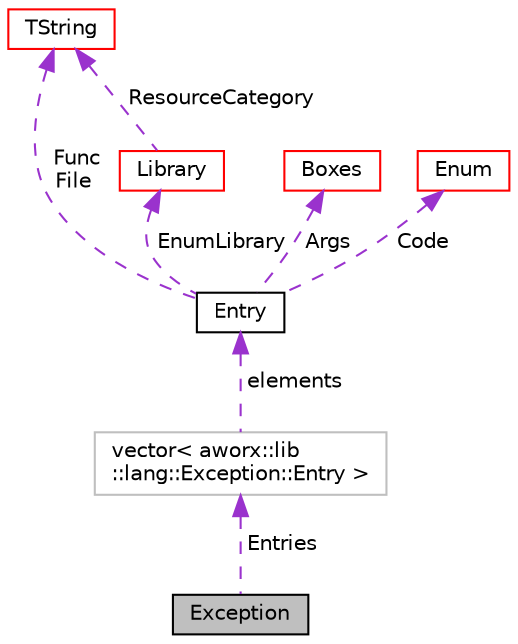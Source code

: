 digraph "Exception"
{
  edge [fontname="Helvetica",fontsize="10",labelfontname="Helvetica",labelfontsize="10"];
  node [fontname="Helvetica",fontsize="10",shape=record];
  Node1 [label="Exception",height=0.2,width=0.4,color="black", fillcolor="grey75", style="filled", fontcolor="black"];
  Node2 -> Node1 [dir="back",color="darkorchid3",fontsize="10",style="dashed",label=" Entries" ,fontname="Helvetica"];
  Node2 [label="vector\< aworx::lib\l::lang::Exception::Entry \>",height=0.2,width=0.4,color="grey75", fillcolor="white", style="filled"];
  Node3 -> Node2 [dir="back",color="darkorchid3",fontsize="10",style="dashed",label=" elements" ,fontname="Helvetica"];
  Node3 [label="Entry",height=0.2,width=0.4,color="black", fillcolor="white", style="filled",URL="$structaworx_1_1lib_1_1lang_1_1Exception_1_1Entry.html"];
  Node4 -> Node3 [dir="back",color="darkorchid3",fontsize="10",style="dashed",label=" Func\nFile" ,fontname="Helvetica"];
  Node4 [label="TString",height=0.2,width=0.4,color="red", fillcolor="white", style="filled",URL="$classaworx_1_1lib_1_1strings_1_1TString.html"];
  Node6 -> Node3 [dir="back",color="darkorchid3",fontsize="10",style="dashed",label=" EnumLibrary" ,fontname="Helvetica"];
  Node6 [label="Library",height=0.2,width=0.4,color="red", fillcolor="white", style="filled",URL="$classaworx_1_1lib_1_1lang_1_1Library.html"];
  Node4 -> Node6 [dir="back",color="darkorchid3",fontsize="10",style="dashed",label=" ResourceCategory" ,fontname="Helvetica"];
  Node31 -> Node3 [dir="back",color="darkorchid3",fontsize="10",style="dashed",label=" Args" ,fontname="Helvetica"];
  Node31 [label="Boxes",height=0.2,width=0.4,color="red", fillcolor="white", style="filled",URL="$classaworx_1_1lib_1_1boxing_1_1Boxes.html"];
  Node34 -> Node3 [dir="back",color="darkorchid3",fontsize="10",style="dashed",label=" Code" ,fontname="Helvetica"];
  Node34 [label="Enum",height=0.2,width=0.4,color="red", fillcolor="white", style="filled",URL="$structaworx_1_1lib_1_1lang_1_1Enum.html"];
}
